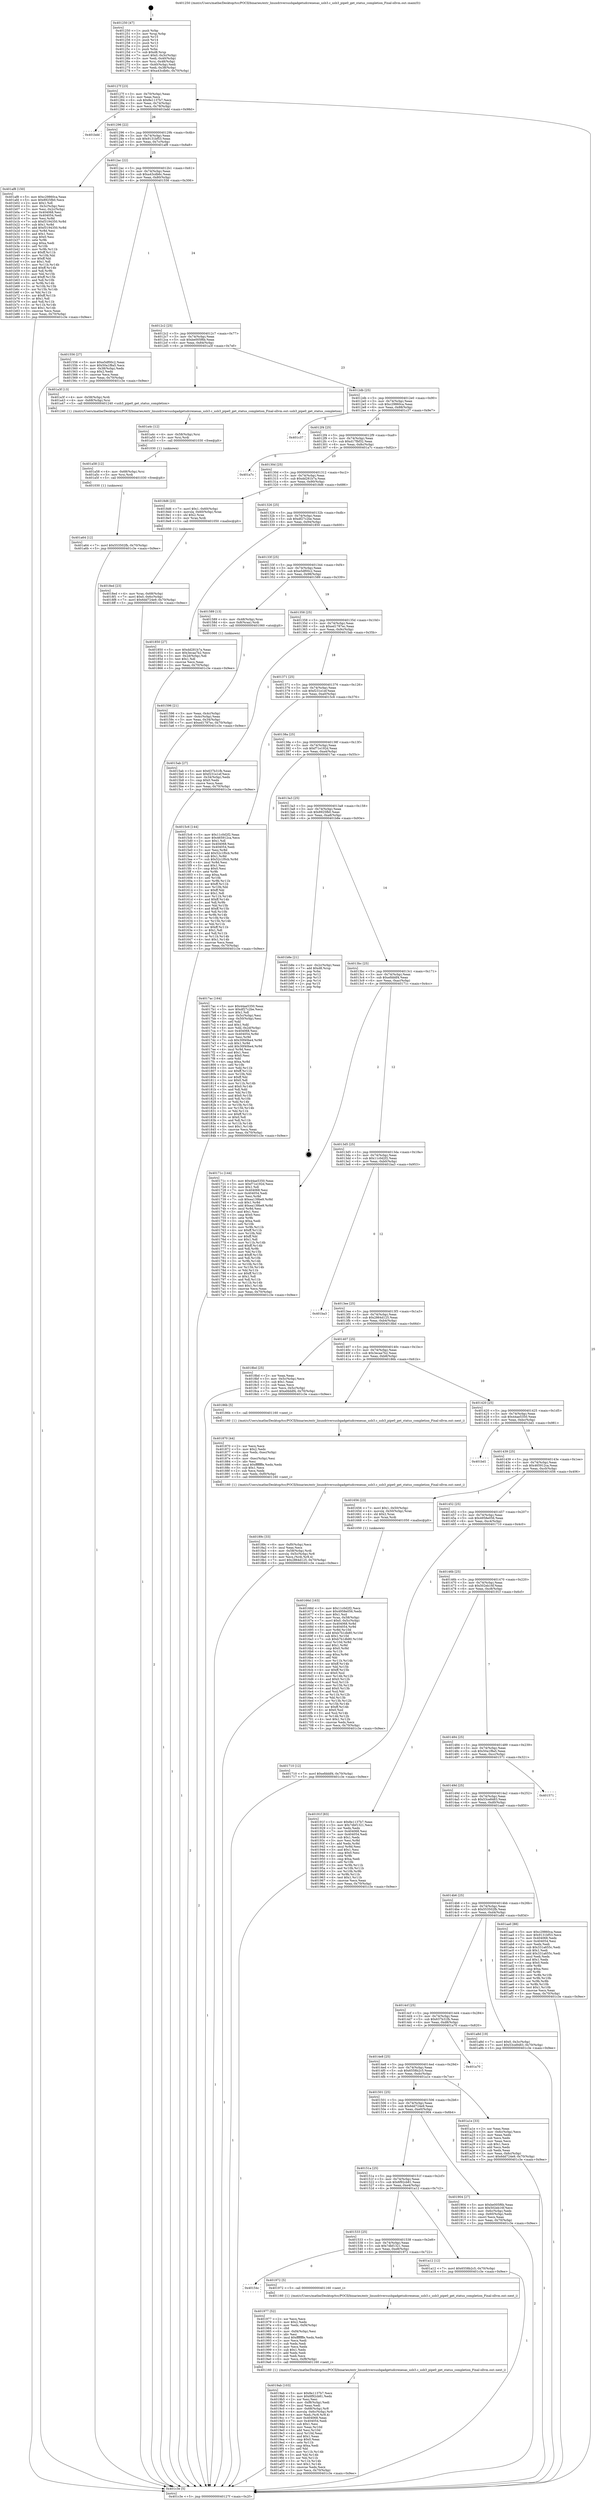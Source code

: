 digraph "0x401250" {
  label = "0x401250 (/mnt/c/Users/mathe/Desktop/tcc/POCII/binaries/extr_linuxdriversusbgadgetudcrenesas_usb3.c_usb3_pipe0_get_status_completion_Final-ollvm.out::main(0))"
  labelloc = "t"
  node[shape=record]

  Entry [label="",width=0.3,height=0.3,shape=circle,fillcolor=black,style=filled]
  "0x40127f" [label="{
     0x40127f [23]\l
     | [instrs]\l
     &nbsp;&nbsp;0x40127f \<+3\>: mov -0x70(%rbp),%eax\l
     &nbsp;&nbsp;0x401282 \<+2\>: mov %eax,%ecx\l
     &nbsp;&nbsp;0x401284 \<+6\>: sub $0x8e1137b7,%ecx\l
     &nbsp;&nbsp;0x40128a \<+3\>: mov %eax,-0x74(%rbp)\l
     &nbsp;&nbsp;0x40128d \<+3\>: mov %ecx,-0x78(%rbp)\l
     &nbsp;&nbsp;0x401290 \<+6\>: je 0000000000401bdd \<main+0x98d\>\l
  }"]
  "0x401bdd" [label="{
     0x401bdd\l
  }", style=dashed]
  "0x401296" [label="{
     0x401296 [22]\l
     | [instrs]\l
     &nbsp;&nbsp;0x401296 \<+5\>: jmp 000000000040129b \<main+0x4b\>\l
     &nbsp;&nbsp;0x40129b \<+3\>: mov -0x74(%rbp),%eax\l
     &nbsp;&nbsp;0x40129e \<+5\>: sub $0x9131bf53,%eax\l
     &nbsp;&nbsp;0x4012a3 \<+3\>: mov %eax,-0x7c(%rbp)\l
     &nbsp;&nbsp;0x4012a6 \<+6\>: je 0000000000401af8 \<main+0x8a8\>\l
  }"]
  Exit [label="",width=0.3,height=0.3,shape=circle,fillcolor=black,style=filled,peripheries=2]
  "0x401af8" [label="{
     0x401af8 [150]\l
     | [instrs]\l
     &nbsp;&nbsp;0x401af8 \<+5\>: mov $0xc29860ca,%eax\l
     &nbsp;&nbsp;0x401afd \<+5\>: mov $0x8925fb0,%ecx\l
     &nbsp;&nbsp;0x401b02 \<+2\>: mov $0x1,%dl\l
     &nbsp;&nbsp;0x401b04 \<+3\>: mov -0x3c(%rbp),%esi\l
     &nbsp;&nbsp;0x401b07 \<+3\>: mov %esi,-0x2c(%rbp)\l
     &nbsp;&nbsp;0x401b0a \<+7\>: mov 0x404068,%esi\l
     &nbsp;&nbsp;0x401b11 \<+7\>: mov 0x404054,%edi\l
     &nbsp;&nbsp;0x401b18 \<+3\>: mov %esi,%r8d\l
     &nbsp;&nbsp;0x401b1b \<+7\>: sub $0xf3194350,%r8d\l
     &nbsp;&nbsp;0x401b22 \<+4\>: sub $0x1,%r8d\l
     &nbsp;&nbsp;0x401b26 \<+7\>: add $0xf3194350,%r8d\l
     &nbsp;&nbsp;0x401b2d \<+4\>: imul %r8d,%esi\l
     &nbsp;&nbsp;0x401b31 \<+3\>: and $0x1,%esi\l
     &nbsp;&nbsp;0x401b34 \<+3\>: cmp $0x0,%esi\l
     &nbsp;&nbsp;0x401b37 \<+4\>: sete %r9b\l
     &nbsp;&nbsp;0x401b3b \<+3\>: cmp $0xa,%edi\l
     &nbsp;&nbsp;0x401b3e \<+4\>: setl %r10b\l
     &nbsp;&nbsp;0x401b42 \<+3\>: mov %r9b,%r11b\l
     &nbsp;&nbsp;0x401b45 \<+4\>: xor $0xff,%r11b\l
     &nbsp;&nbsp;0x401b49 \<+3\>: mov %r10b,%bl\l
     &nbsp;&nbsp;0x401b4c \<+3\>: xor $0xff,%bl\l
     &nbsp;&nbsp;0x401b4f \<+3\>: xor $0x1,%dl\l
     &nbsp;&nbsp;0x401b52 \<+3\>: mov %r11b,%r14b\l
     &nbsp;&nbsp;0x401b55 \<+4\>: and $0xff,%r14b\l
     &nbsp;&nbsp;0x401b59 \<+3\>: and %dl,%r9b\l
     &nbsp;&nbsp;0x401b5c \<+3\>: mov %bl,%r15b\l
     &nbsp;&nbsp;0x401b5f \<+4\>: and $0xff,%r15b\l
     &nbsp;&nbsp;0x401b63 \<+3\>: and %dl,%r10b\l
     &nbsp;&nbsp;0x401b66 \<+3\>: or %r9b,%r14b\l
     &nbsp;&nbsp;0x401b69 \<+3\>: or %r10b,%r15b\l
     &nbsp;&nbsp;0x401b6c \<+3\>: xor %r15b,%r14b\l
     &nbsp;&nbsp;0x401b6f \<+3\>: or %bl,%r11b\l
     &nbsp;&nbsp;0x401b72 \<+4\>: xor $0xff,%r11b\l
     &nbsp;&nbsp;0x401b76 \<+3\>: or $0x1,%dl\l
     &nbsp;&nbsp;0x401b79 \<+3\>: and %dl,%r11b\l
     &nbsp;&nbsp;0x401b7c \<+3\>: or %r11b,%r14b\l
     &nbsp;&nbsp;0x401b7f \<+4\>: test $0x1,%r14b\l
     &nbsp;&nbsp;0x401b83 \<+3\>: cmovne %ecx,%eax\l
     &nbsp;&nbsp;0x401b86 \<+3\>: mov %eax,-0x70(%rbp)\l
     &nbsp;&nbsp;0x401b89 \<+5\>: jmp 0000000000401c3e \<main+0x9ee\>\l
  }"]
  "0x4012ac" [label="{
     0x4012ac [22]\l
     | [instrs]\l
     &nbsp;&nbsp;0x4012ac \<+5\>: jmp 00000000004012b1 \<main+0x61\>\l
     &nbsp;&nbsp;0x4012b1 \<+3\>: mov -0x74(%rbp),%eax\l
     &nbsp;&nbsp;0x4012b4 \<+5\>: sub $0xa43cdb6c,%eax\l
     &nbsp;&nbsp;0x4012b9 \<+3\>: mov %eax,-0x80(%rbp)\l
     &nbsp;&nbsp;0x4012bc \<+6\>: je 0000000000401556 \<main+0x306\>\l
  }"]
  "0x401a64" [label="{
     0x401a64 [12]\l
     | [instrs]\l
     &nbsp;&nbsp;0x401a64 \<+7\>: movl $0x553502fb,-0x70(%rbp)\l
     &nbsp;&nbsp;0x401a6b \<+5\>: jmp 0000000000401c3e \<main+0x9ee\>\l
  }"]
  "0x401556" [label="{
     0x401556 [27]\l
     | [instrs]\l
     &nbsp;&nbsp;0x401556 \<+5\>: mov $0xe5df00c2,%eax\l
     &nbsp;&nbsp;0x40155b \<+5\>: mov $0x50a1f8a5,%ecx\l
     &nbsp;&nbsp;0x401560 \<+3\>: mov -0x38(%rbp),%edx\l
     &nbsp;&nbsp;0x401563 \<+3\>: cmp $0x2,%edx\l
     &nbsp;&nbsp;0x401566 \<+3\>: cmovne %ecx,%eax\l
     &nbsp;&nbsp;0x401569 \<+3\>: mov %eax,-0x70(%rbp)\l
     &nbsp;&nbsp;0x40156c \<+5\>: jmp 0000000000401c3e \<main+0x9ee\>\l
  }"]
  "0x4012c2" [label="{
     0x4012c2 [25]\l
     | [instrs]\l
     &nbsp;&nbsp;0x4012c2 \<+5\>: jmp 00000000004012c7 \<main+0x77\>\l
     &nbsp;&nbsp;0x4012c7 \<+3\>: mov -0x74(%rbp),%eax\l
     &nbsp;&nbsp;0x4012ca \<+5\>: sub $0xbe005f6b,%eax\l
     &nbsp;&nbsp;0x4012cf \<+6\>: mov %eax,-0x84(%rbp)\l
     &nbsp;&nbsp;0x4012d5 \<+6\>: je 0000000000401a3f \<main+0x7ef\>\l
  }"]
  "0x401c3e" [label="{
     0x401c3e [5]\l
     | [instrs]\l
     &nbsp;&nbsp;0x401c3e \<+5\>: jmp 000000000040127f \<main+0x2f\>\l
  }"]
  "0x401250" [label="{
     0x401250 [47]\l
     | [instrs]\l
     &nbsp;&nbsp;0x401250 \<+1\>: push %rbp\l
     &nbsp;&nbsp;0x401251 \<+3\>: mov %rsp,%rbp\l
     &nbsp;&nbsp;0x401254 \<+2\>: push %r15\l
     &nbsp;&nbsp;0x401256 \<+2\>: push %r14\l
     &nbsp;&nbsp;0x401258 \<+2\>: push %r13\l
     &nbsp;&nbsp;0x40125a \<+2\>: push %r12\l
     &nbsp;&nbsp;0x40125c \<+1\>: push %rbx\l
     &nbsp;&nbsp;0x40125d \<+7\>: sub $0xd8,%rsp\l
     &nbsp;&nbsp;0x401264 \<+7\>: movl $0x0,-0x3c(%rbp)\l
     &nbsp;&nbsp;0x40126b \<+3\>: mov %edi,-0x40(%rbp)\l
     &nbsp;&nbsp;0x40126e \<+4\>: mov %rsi,-0x48(%rbp)\l
     &nbsp;&nbsp;0x401272 \<+3\>: mov -0x40(%rbp),%edi\l
     &nbsp;&nbsp;0x401275 \<+3\>: mov %edi,-0x38(%rbp)\l
     &nbsp;&nbsp;0x401278 \<+7\>: movl $0xa43cdb6c,-0x70(%rbp)\l
  }"]
  "0x401a58" [label="{
     0x401a58 [12]\l
     | [instrs]\l
     &nbsp;&nbsp;0x401a58 \<+4\>: mov -0x68(%rbp),%rsi\l
     &nbsp;&nbsp;0x401a5c \<+3\>: mov %rsi,%rdi\l
     &nbsp;&nbsp;0x401a5f \<+5\>: call 0000000000401030 \<free@plt\>\l
     | [calls]\l
     &nbsp;&nbsp;0x401030 \{1\} (unknown)\l
  }"]
  "0x401a3f" [label="{
     0x401a3f [13]\l
     | [instrs]\l
     &nbsp;&nbsp;0x401a3f \<+4\>: mov -0x58(%rbp),%rdi\l
     &nbsp;&nbsp;0x401a43 \<+4\>: mov -0x68(%rbp),%rsi\l
     &nbsp;&nbsp;0x401a47 \<+5\>: call 0000000000401240 \<usb3_pipe0_get_status_completion\>\l
     | [calls]\l
     &nbsp;&nbsp;0x401240 \{1\} (/mnt/c/Users/mathe/Desktop/tcc/POCII/binaries/extr_linuxdriversusbgadgetudcrenesas_usb3.c_usb3_pipe0_get_status_completion_Final-ollvm.out::usb3_pipe0_get_status_completion)\l
  }"]
  "0x4012db" [label="{
     0x4012db [25]\l
     | [instrs]\l
     &nbsp;&nbsp;0x4012db \<+5\>: jmp 00000000004012e0 \<main+0x90\>\l
     &nbsp;&nbsp;0x4012e0 \<+3\>: mov -0x74(%rbp),%eax\l
     &nbsp;&nbsp;0x4012e3 \<+5\>: sub $0xc29860ca,%eax\l
     &nbsp;&nbsp;0x4012e8 \<+6\>: mov %eax,-0x88(%rbp)\l
     &nbsp;&nbsp;0x4012ee \<+6\>: je 0000000000401c37 \<main+0x9e7\>\l
  }"]
  "0x401a4c" [label="{
     0x401a4c [12]\l
     | [instrs]\l
     &nbsp;&nbsp;0x401a4c \<+4\>: mov -0x58(%rbp),%rsi\l
     &nbsp;&nbsp;0x401a50 \<+3\>: mov %rsi,%rdi\l
     &nbsp;&nbsp;0x401a53 \<+5\>: call 0000000000401030 \<free@plt\>\l
     | [calls]\l
     &nbsp;&nbsp;0x401030 \{1\} (unknown)\l
  }"]
  "0x401c37" [label="{
     0x401c37\l
  }", style=dashed]
  "0x4012f4" [label="{
     0x4012f4 [25]\l
     | [instrs]\l
     &nbsp;&nbsp;0x4012f4 \<+5\>: jmp 00000000004012f9 \<main+0xa9\>\l
     &nbsp;&nbsp;0x4012f9 \<+3\>: mov -0x74(%rbp),%eax\l
     &nbsp;&nbsp;0x4012fc \<+5\>: sub $0xd17fbf32,%eax\l
     &nbsp;&nbsp;0x401301 \<+6\>: mov %eax,-0x8c(%rbp)\l
     &nbsp;&nbsp;0x401307 \<+6\>: je 0000000000401a7c \<main+0x82c\>\l
  }"]
  "0x4019ab" [label="{
     0x4019ab [103]\l
     | [instrs]\l
     &nbsp;&nbsp;0x4019ab \<+5\>: mov $0x8e1137b7,%ecx\l
     &nbsp;&nbsp;0x4019b0 \<+5\>: mov $0x6f92cb81,%edx\l
     &nbsp;&nbsp;0x4019b5 \<+2\>: xor %esi,%esi\l
     &nbsp;&nbsp;0x4019b7 \<+6\>: mov -0xf8(%rbp),%edi\l
     &nbsp;&nbsp;0x4019bd \<+3\>: imul %eax,%edi\l
     &nbsp;&nbsp;0x4019c0 \<+4\>: mov -0x68(%rbp),%r8\l
     &nbsp;&nbsp;0x4019c4 \<+4\>: movslq -0x6c(%rbp),%r9\l
     &nbsp;&nbsp;0x4019c8 \<+4\>: mov %edi,(%r8,%r9,4)\l
     &nbsp;&nbsp;0x4019cc \<+7\>: mov 0x404068,%eax\l
     &nbsp;&nbsp;0x4019d3 \<+7\>: mov 0x404054,%edi\l
     &nbsp;&nbsp;0x4019da \<+3\>: sub $0x1,%esi\l
     &nbsp;&nbsp;0x4019dd \<+3\>: mov %eax,%r10d\l
     &nbsp;&nbsp;0x4019e0 \<+3\>: add %esi,%r10d\l
     &nbsp;&nbsp;0x4019e3 \<+4\>: imul %r10d,%eax\l
     &nbsp;&nbsp;0x4019e7 \<+3\>: and $0x1,%eax\l
     &nbsp;&nbsp;0x4019ea \<+3\>: cmp $0x0,%eax\l
     &nbsp;&nbsp;0x4019ed \<+4\>: sete %r11b\l
     &nbsp;&nbsp;0x4019f1 \<+3\>: cmp $0xa,%edi\l
     &nbsp;&nbsp;0x4019f4 \<+3\>: setl %bl\l
     &nbsp;&nbsp;0x4019f7 \<+3\>: mov %r11b,%r14b\l
     &nbsp;&nbsp;0x4019fa \<+3\>: and %bl,%r14b\l
     &nbsp;&nbsp;0x4019fd \<+3\>: xor %bl,%r11b\l
     &nbsp;&nbsp;0x401a00 \<+3\>: or %r11b,%r14b\l
     &nbsp;&nbsp;0x401a03 \<+4\>: test $0x1,%r14b\l
     &nbsp;&nbsp;0x401a07 \<+3\>: cmovne %edx,%ecx\l
     &nbsp;&nbsp;0x401a0a \<+3\>: mov %ecx,-0x70(%rbp)\l
     &nbsp;&nbsp;0x401a0d \<+5\>: jmp 0000000000401c3e \<main+0x9ee\>\l
  }"]
  "0x401a7c" [label="{
     0x401a7c\l
  }", style=dashed]
  "0x40130d" [label="{
     0x40130d [25]\l
     | [instrs]\l
     &nbsp;&nbsp;0x40130d \<+5\>: jmp 0000000000401312 \<main+0xc2\>\l
     &nbsp;&nbsp;0x401312 \<+3\>: mov -0x74(%rbp),%eax\l
     &nbsp;&nbsp;0x401315 \<+5\>: sub $0xdd281b7a,%eax\l
     &nbsp;&nbsp;0x40131a \<+6\>: mov %eax,-0x90(%rbp)\l
     &nbsp;&nbsp;0x401320 \<+6\>: je 00000000004018d6 \<main+0x686\>\l
  }"]
  "0x401977" [label="{
     0x401977 [52]\l
     | [instrs]\l
     &nbsp;&nbsp;0x401977 \<+2\>: xor %ecx,%ecx\l
     &nbsp;&nbsp;0x401979 \<+5\>: mov $0x2,%edx\l
     &nbsp;&nbsp;0x40197e \<+6\>: mov %edx,-0xf4(%rbp)\l
     &nbsp;&nbsp;0x401984 \<+1\>: cltd\l
     &nbsp;&nbsp;0x401985 \<+6\>: mov -0xf4(%rbp),%esi\l
     &nbsp;&nbsp;0x40198b \<+2\>: idiv %esi\l
     &nbsp;&nbsp;0x40198d \<+6\>: imul $0xfffffffe,%edx,%edx\l
     &nbsp;&nbsp;0x401993 \<+2\>: mov %ecx,%edi\l
     &nbsp;&nbsp;0x401995 \<+2\>: sub %edx,%edi\l
     &nbsp;&nbsp;0x401997 \<+2\>: mov %ecx,%edx\l
     &nbsp;&nbsp;0x401999 \<+3\>: sub $0x1,%edx\l
     &nbsp;&nbsp;0x40199c \<+2\>: add %edx,%edi\l
     &nbsp;&nbsp;0x40199e \<+2\>: sub %edi,%ecx\l
     &nbsp;&nbsp;0x4019a0 \<+6\>: mov %ecx,-0xf8(%rbp)\l
     &nbsp;&nbsp;0x4019a6 \<+5\>: call 0000000000401160 \<next_i\>\l
     | [calls]\l
     &nbsp;&nbsp;0x401160 \{1\} (/mnt/c/Users/mathe/Desktop/tcc/POCII/binaries/extr_linuxdriversusbgadgetudcrenesas_usb3.c_usb3_pipe0_get_status_completion_Final-ollvm.out::next_i)\l
  }"]
  "0x4018d6" [label="{
     0x4018d6 [23]\l
     | [instrs]\l
     &nbsp;&nbsp;0x4018d6 \<+7\>: movl $0x1,-0x60(%rbp)\l
     &nbsp;&nbsp;0x4018dd \<+4\>: movslq -0x60(%rbp),%rax\l
     &nbsp;&nbsp;0x4018e1 \<+4\>: shl $0x2,%rax\l
     &nbsp;&nbsp;0x4018e5 \<+3\>: mov %rax,%rdi\l
     &nbsp;&nbsp;0x4018e8 \<+5\>: call 0000000000401050 \<malloc@plt\>\l
     | [calls]\l
     &nbsp;&nbsp;0x401050 \{1\} (unknown)\l
  }"]
  "0x401326" [label="{
     0x401326 [25]\l
     | [instrs]\l
     &nbsp;&nbsp;0x401326 \<+5\>: jmp 000000000040132b \<main+0xdb\>\l
     &nbsp;&nbsp;0x40132b \<+3\>: mov -0x74(%rbp),%eax\l
     &nbsp;&nbsp;0x40132e \<+5\>: sub $0xdf27c2be,%eax\l
     &nbsp;&nbsp;0x401333 \<+6\>: mov %eax,-0x94(%rbp)\l
     &nbsp;&nbsp;0x401339 \<+6\>: je 0000000000401850 \<main+0x600\>\l
  }"]
  "0x40154c" [label="{
     0x40154c\l
  }", style=dashed]
  "0x401850" [label="{
     0x401850 [27]\l
     | [instrs]\l
     &nbsp;&nbsp;0x401850 \<+5\>: mov $0xdd281b7a,%eax\l
     &nbsp;&nbsp;0x401855 \<+5\>: mov $0x3ecaa7b2,%ecx\l
     &nbsp;&nbsp;0x40185a \<+3\>: mov -0x2d(%rbp),%dl\l
     &nbsp;&nbsp;0x40185d \<+3\>: test $0x1,%dl\l
     &nbsp;&nbsp;0x401860 \<+3\>: cmovne %ecx,%eax\l
     &nbsp;&nbsp;0x401863 \<+3\>: mov %eax,-0x70(%rbp)\l
     &nbsp;&nbsp;0x401866 \<+5\>: jmp 0000000000401c3e \<main+0x9ee\>\l
  }"]
  "0x40133f" [label="{
     0x40133f [25]\l
     | [instrs]\l
     &nbsp;&nbsp;0x40133f \<+5\>: jmp 0000000000401344 \<main+0xf4\>\l
     &nbsp;&nbsp;0x401344 \<+3\>: mov -0x74(%rbp),%eax\l
     &nbsp;&nbsp;0x401347 \<+5\>: sub $0xe5df00c2,%eax\l
     &nbsp;&nbsp;0x40134c \<+6\>: mov %eax,-0x98(%rbp)\l
     &nbsp;&nbsp;0x401352 \<+6\>: je 0000000000401589 \<main+0x339\>\l
  }"]
  "0x401972" [label="{
     0x401972 [5]\l
     | [instrs]\l
     &nbsp;&nbsp;0x401972 \<+5\>: call 0000000000401160 \<next_i\>\l
     | [calls]\l
     &nbsp;&nbsp;0x401160 \{1\} (/mnt/c/Users/mathe/Desktop/tcc/POCII/binaries/extr_linuxdriversusbgadgetudcrenesas_usb3.c_usb3_pipe0_get_status_completion_Final-ollvm.out::next_i)\l
  }"]
  "0x401589" [label="{
     0x401589 [13]\l
     | [instrs]\l
     &nbsp;&nbsp;0x401589 \<+4\>: mov -0x48(%rbp),%rax\l
     &nbsp;&nbsp;0x40158d \<+4\>: mov 0x8(%rax),%rdi\l
     &nbsp;&nbsp;0x401591 \<+5\>: call 0000000000401060 \<atoi@plt\>\l
     | [calls]\l
     &nbsp;&nbsp;0x401060 \{1\} (unknown)\l
  }"]
  "0x401358" [label="{
     0x401358 [25]\l
     | [instrs]\l
     &nbsp;&nbsp;0x401358 \<+5\>: jmp 000000000040135d \<main+0x10d\>\l
     &nbsp;&nbsp;0x40135d \<+3\>: mov -0x74(%rbp),%eax\l
     &nbsp;&nbsp;0x401360 \<+5\>: sub $0xed1787ec,%eax\l
     &nbsp;&nbsp;0x401365 \<+6\>: mov %eax,-0x9c(%rbp)\l
     &nbsp;&nbsp;0x40136b \<+6\>: je 00000000004015ab \<main+0x35b\>\l
  }"]
  "0x401596" [label="{
     0x401596 [21]\l
     | [instrs]\l
     &nbsp;&nbsp;0x401596 \<+3\>: mov %eax,-0x4c(%rbp)\l
     &nbsp;&nbsp;0x401599 \<+3\>: mov -0x4c(%rbp),%eax\l
     &nbsp;&nbsp;0x40159c \<+3\>: mov %eax,-0x34(%rbp)\l
     &nbsp;&nbsp;0x40159f \<+7\>: movl $0xed1787ec,-0x70(%rbp)\l
     &nbsp;&nbsp;0x4015a6 \<+5\>: jmp 0000000000401c3e \<main+0x9ee\>\l
  }"]
  "0x401533" [label="{
     0x401533 [25]\l
     | [instrs]\l
     &nbsp;&nbsp;0x401533 \<+5\>: jmp 0000000000401538 \<main+0x2e8\>\l
     &nbsp;&nbsp;0x401538 \<+3\>: mov -0x74(%rbp),%eax\l
     &nbsp;&nbsp;0x40153b \<+5\>: sub $0x7dbf1321,%eax\l
     &nbsp;&nbsp;0x401540 \<+6\>: mov %eax,-0xe8(%rbp)\l
     &nbsp;&nbsp;0x401546 \<+6\>: je 0000000000401972 \<main+0x722\>\l
  }"]
  "0x4015ab" [label="{
     0x4015ab [27]\l
     | [instrs]\l
     &nbsp;&nbsp;0x4015ab \<+5\>: mov $0x637b31fb,%eax\l
     &nbsp;&nbsp;0x4015b0 \<+5\>: mov $0xf231e1ef,%ecx\l
     &nbsp;&nbsp;0x4015b5 \<+3\>: mov -0x34(%rbp),%edx\l
     &nbsp;&nbsp;0x4015b8 \<+3\>: cmp $0x0,%edx\l
     &nbsp;&nbsp;0x4015bb \<+3\>: cmove %ecx,%eax\l
     &nbsp;&nbsp;0x4015be \<+3\>: mov %eax,-0x70(%rbp)\l
     &nbsp;&nbsp;0x4015c1 \<+5\>: jmp 0000000000401c3e \<main+0x9ee\>\l
  }"]
  "0x401371" [label="{
     0x401371 [25]\l
     | [instrs]\l
     &nbsp;&nbsp;0x401371 \<+5\>: jmp 0000000000401376 \<main+0x126\>\l
     &nbsp;&nbsp;0x401376 \<+3\>: mov -0x74(%rbp),%eax\l
     &nbsp;&nbsp;0x401379 \<+5\>: sub $0xf231e1ef,%eax\l
     &nbsp;&nbsp;0x40137e \<+6\>: mov %eax,-0xa0(%rbp)\l
     &nbsp;&nbsp;0x401384 \<+6\>: je 00000000004015c6 \<main+0x376\>\l
  }"]
  "0x401a12" [label="{
     0x401a12 [12]\l
     | [instrs]\l
     &nbsp;&nbsp;0x401a12 \<+7\>: movl $0x6558b2c5,-0x70(%rbp)\l
     &nbsp;&nbsp;0x401a19 \<+5\>: jmp 0000000000401c3e \<main+0x9ee\>\l
  }"]
  "0x4015c6" [label="{
     0x4015c6 [144]\l
     | [instrs]\l
     &nbsp;&nbsp;0x4015c6 \<+5\>: mov $0x11c0d2f2,%eax\l
     &nbsp;&nbsp;0x4015cb \<+5\>: mov $0x465912ca,%ecx\l
     &nbsp;&nbsp;0x4015d0 \<+2\>: mov $0x1,%dl\l
     &nbsp;&nbsp;0x4015d2 \<+7\>: mov 0x404068,%esi\l
     &nbsp;&nbsp;0x4015d9 \<+7\>: mov 0x404054,%edi\l
     &nbsp;&nbsp;0x4015e0 \<+3\>: mov %esi,%r8d\l
     &nbsp;&nbsp;0x4015e3 \<+7\>: add $0x52c1f0cb,%r8d\l
     &nbsp;&nbsp;0x4015ea \<+4\>: sub $0x1,%r8d\l
     &nbsp;&nbsp;0x4015ee \<+7\>: sub $0x52c1f0cb,%r8d\l
     &nbsp;&nbsp;0x4015f5 \<+4\>: imul %r8d,%esi\l
     &nbsp;&nbsp;0x4015f9 \<+3\>: and $0x1,%esi\l
     &nbsp;&nbsp;0x4015fc \<+3\>: cmp $0x0,%esi\l
     &nbsp;&nbsp;0x4015ff \<+4\>: sete %r9b\l
     &nbsp;&nbsp;0x401603 \<+3\>: cmp $0xa,%edi\l
     &nbsp;&nbsp;0x401606 \<+4\>: setl %r10b\l
     &nbsp;&nbsp;0x40160a \<+3\>: mov %r9b,%r11b\l
     &nbsp;&nbsp;0x40160d \<+4\>: xor $0xff,%r11b\l
     &nbsp;&nbsp;0x401611 \<+3\>: mov %r10b,%bl\l
     &nbsp;&nbsp;0x401614 \<+3\>: xor $0xff,%bl\l
     &nbsp;&nbsp;0x401617 \<+3\>: xor $0x1,%dl\l
     &nbsp;&nbsp;0x40161a \<+3\>: mov %r11b,%r14b\l
     &nbsp;&nbsp;0x40161d \<+4\>: and $0xff,%r14b\l
     &nbsp;&nbsp;0x401621 \<+3\>: and %dl,%r9b\l
     &nbsp;&nbsp;0x401624 \<+3\>: mov %bl,%r15b\l
     &nbsp;&nbsp;0x401627 \<+4\>: and $0xff,%r15b\l
     &nbsp;&nbsp;0x40162b \<+3\>: and %dl,%r10b\l
     &nbsp;&nbsp;0x40162e \<+3\>: or %r9b,%r14b\l
     &nbsp;&nbsp;0x401631 \<+3\>: or %r10b,%r15b\l
     &nbsp;&nbsp;0x401634 \<+3\>: xor %r15b,%r14b\l
     &nbsp;&nbsp;0x401637 \<+3\>: or %bl,%r11b\l
     &nbsp;&nbsp;0x40163a \<+4\>: xor $0xff,%r11b\l
     &nbsp;&nbsp;0x40163e \<+3\>: or $0x1,%dl\l
     &nbsp;&nbsp;0x401641 \<+3\>: and %dl,%r11b\l
     &nbsp;&nbsp;0x401644 \<+3\>: or %r11b,%r14b\l
     &nbsp;&nbsp;0x401647 \<+4\>: test $0x1,%r14b\l
     &nbsp;&nbsp;0x40164b \<+3\>: cmovne %ecx,%eax\l
     &nbsp;&nbsp;0x40164e \<+3\>: mov %eax,-0x70(%rbp)\l
     &nbsp;&nbsp;0x401651 \<+5\>: jmp 0000000000401c3e \<main+0x9ee\>\l
  }"]
  "0x40138a" [label="{
     0x40138a [25]\l
     | [instrs]\l
     &nbsp;&nbsp;0x40138a \<+5\>: jmp 000000000040138f \<main+0x13f\>\l
     &nbsp;&nbsp;0x40138f \<+3\>: mov -0x74(%rbp),%eax\l
     &nbsp;&nbsp;0x401392 \<+5\>: sub $0xf71e192d,%eax\l
     &nbsp;&nbsp;0x401397 \<+6\>: mov %eax,-0xa4(%rbp)\l
     &nbsp;&nbsp;0x40139d \<+6\>: je 00000000004017ac \<main+0x55c\>\l
  }"]
  "0x40151a" [label="{
     0x40151a [25]\l
     | [instrs]\l
     &nbsp;&nbsp;0x40151a \<+5\>: jmp 000000000040151f \<main+0x2cf\>\l
     &nbsp;&nbsp;0x40151f \<+3\>: mov -0x74(%rbp),%eax\l
     &nbsp;&nbsp;0x401522 \<+5\>: sub $0x6f92cb81,%eax\l
     &nbsp;&nbsp;0x401527 \<+6\>: mov %eax,-0xe4(%rbp)\l
     &nbsp;&nbsp;0x40152d \<+6\>: je 0000000000401a12 \<main+0x7c2\>\l
  }"]
  "0x4017ac" [label="{
     0x4017ac [164]\l
     | [instrs]\l
     &nbsp;&nbsp;0x4017ac \<+5\>: mov $0x44ae5350,%eax\l
     &nbsp;&nbsp;0x4017b1 \<+5\>: mov $0xdf27c2be,%ecx\l
     &nbsp;&nbsp;0x4017b6 \<+2\>: mov $0x1,%dl\l
     &nbsp;&nbsp;0x4017b8 \<+3\>: mov -0x5c(%rbp),%esi\l
     &nbsp;&nbsp;0x4017bb \<+3\>: cmp -0x50(%rbp),%esi\l
     &nbsp;&nbsp;0x4017be \<+4\>: setl %dil\l
     &nbsp;&nbsp;0x4017c2 \<+4\>: and $0x1,%dil\l
     &nbsp;&nbsp;0x4017c6 \<+4\>: mov %dil,-0x2d(%rbp)\l
     &nbsp;&nbsp;0x4017ca \<+7\>: mov 0x404068,%esi\l
     &nbsp;&nbsp;0x4017d1 \<+8\>: mov 0x404054,%r8d\l
     &nbsp;&nbsp;0x4017d9 \<+3\>: mov %esi,%r9d\l
     &nbsp;&nbsp;0x4017dc \<+7\>: sub $0x30f40be4,%r9d\l
     &nbsp;&nbsp;0x4017e3 \<+4\>: sub $0x1,%r9d\l
     &nbsp;&nbsp;0x4017e7 \<+7\>: add $0x30f40be4,%r9d\l
     &nbsp;&nbsp;0x4017ee \<+4\>: imul %r9d,%esi\l
     &nbsp;&nbsp;0x4017f2 \<+3\>: and $0x1,%esi\l
     &nbsp;&nbsp;0x4017f5 \<+3\>: cmp $0x0,%esi\l
     &nbsp;&nbsp;0x4017f8 \<+4\>: sete %dil\l
     &nbsp;&nbsp;0x4017fc \<+4\>: cmp $0xa,%r8d\l
     &nbsp;&nbsp;0x401800 \<+4\>: setl %r10b\l
     &nbsp;&nbsp;0x401804 \<+3\>: mov %dil,%r11b\l
     &nbsp;&nbsp;0x401807 \<+4\>: xor $0xff,%r11b\l
     &nbsp;&nbsp;0x40180b \<+3\>: mov %r10b,%bl\l
     &nbsp;&nbsp;0x40180e \<+3\>: xor $0xff,%bl\l
     &nbsp;&nbsp;0x401811 \<+3\>: xor $0x0,%dl\l
     &nbsp;&nbsp;0x401814 \<+3\>: mov %r11b,%r14b\l
     &nbsp;&nbsp;0x401817 \<+4\>: and $0x0,%r14b\l
     &nbsp;&nbsp;0x40181b \<+3\>: and %dl,%dil\l
     &nbsp;&nbsp;0x40181e \<+3\>: mov %bl,%r15b\l
     &nbsp;&nbsp;0x401821 \<+4\>: and $0x0,%r15b\l
     &nbsp;&nbsp;0x401825 \<+3\>: and %dl,%r10b\l
     &nbsp;&nbsp;0x401828 \<+3\>: or %dil,%r14b\l
     &nbsp;&nbsp;0x40182b \<+3\>: or %r10b,%r15b\l
     &nbsp;&nbsp;0x40182e \<+3\>: xor %r15b,%r14b\l
     &nbsp;&nbsp;0x401831 \<+3\>: or %bl,%r11b\l
     &nbsp;&nbsp;0x401834 \<+4\>: xor $0xff,%r11b\l
     &nbsp;&nbsp;0x401838 \<+3\>: or $0x0,%dl\l
     &nbsp;&nbsp;0x40183b \<+3\>: and %dl,%r11b\l
     &nbsp;&nbsp;0x40183e \<+3\>: or %r11b,%r14b\l
     &nbsp;&nbsp;0x401841 \<+4\>: test $0x1,%r14b\l
     &nbsp;&nbsp;0x401845 \<+3\>: cmovne %ecx,%eax\l
     &nbsp;&nbsp;0x401848 \<+3\>: mov %eax,-0x70(%rbp)\l
     &nbsp;&nbsp;0x40184b \<+5\>: jmp 0000000000401c3e \<main+0x9ee\>\l
  }"]
  "0x4013a3" [label="{
     0x4013a3 [25]\l
     | [instrs]\l
     &nbsp;&nbsp;0x4013a3 \<+5\>: jmp 00000000004013a8 \<main+0x158\>\l
     &nbsp;&nbsp;0x4013a8 \<+3\>: mov -0x74(%rbp),%eax\l
     &nbsp;&nbsp;0x4013ab \<+5\>: sub $0x8925fb0,%eax\l
     &nbsp;&nbsp;0x4013b0 \<+6\>: mov %eax,-0xa8(%rbp)\l
     &nbsp;&nbsp;0x4013b6 \<+6\>: je 0000000000401b8e \<main+0x93e\>\l
  }"]
  "0x401904" [label="{
     0x401904 [27]\l
     | [instrs]\l
     &nbsp;&nbsp;0x401904 \<+5\>: mov $0xbe005f6b,%eax\l
     &nbsp;&nbsp;0x401909 \<+5\>: mov $0x502eb16f,%ecx\l
     &nbsp;&nbsp;0x40190e \<+3\>: mov -0x6c(%rbp),%edx\l
     &nbsp;&nbsp;0x401911 \<+3\>: cmp -0x60(%rbp),%edx\l
     &nbsp;&nbsp;0x401914 \<+3\>: cmovl %ecx,%eax\l
     &nbsp;&nbsp;0x401917 \<+3\>: mov %eax,-0x70(%rbp)\l
     &nbsp;&nbsp;0x40191a \<+5\>: jmp 0000000000401c3e \<main+0x9ee\>\l
  }"]
  "0x401b8e" [label="{
     0x401b8e [21]\l
     | [instrs]\l
     &nbsp;&nbsp;0x401b8e \<+3\>: mov -0x2c(%rbp),%eax\l
     &nbsp;&nbsp;0x401b91 \<+7\>: add $0xd8,%rsp\l
     &nbsp;&nbsp;0x401b98 \<+1\>: pop %rbx\l
     &nbsp;&nbsp;0x401b99 \<+2\>: pop %r12\l
     &nbsp;&nbsp;0x401b9b \<+2\>: pop %r13\l
     &nbsp;&nbsp;0x401b9d \<+2\>: pop %r14\l
     &nbsp;&nbsp;0x401b9f \<+2\>: pop %r15\l
     &nbsp;&nbsp;0x401ba1 \<+1\>: pop %rbp\l
     &nbsp;&nbsp;0x401ba2 \<+1\>: ret\l
  }"]
  "0x4013bc" [label="{
     0x4013bc [25]\l
     | [instrs]\l
     &nbsp;&nbsp;0x4013bc \<+5\>: jmp 00000000004013c1 \<main+0x171\>\l
     &nbsp;&nbsp;0x4013c1 \<+3\>: mov -0x74(%rbp),%eax\l
     &nbsp;&nbsp;0x4013c4 \<+5\>: sub $0xefdddf4,%eax\l
     &nbsp;&nbsp;0x4013c9 \<+6\>: mov %eax,-0xac(%rbp)\l
     &nbsp;&nbsp;0x4013cf \<+6\>: je 000000000040171c \<main+0x4cc\>\l
  }"]
  "0x401501" [label="{
     0x401501 [25]\l
     | [instrs]\l
     &nbsp;&nbsp;0x401501 \<+5\>: jmp 0000000000401506 \<main+0x2b6\>\l
     &nbsp;&nbsp;0x401506 \<+3\>: mov -0x74(%rbp),%eax\l
     &nbsp;&nbsp;0x401509 \<+5\>: sub $0x6dd724e9,%eax\l
     &nbsp;&nbsp;0x40150e \<+6\>: mov %eax,-0xe0(%rbp)\l
     &nbsp;&nbsp;0x401514 \<+6\>: je 0000000000401904 \<main+0x6b4\>\l
  }"]
  "0x40171c" [label="{
     0x40171c [144]\l
     | [instrs]\l
     &nbsp;&nbsp;0x40171c \<+5\>: mov $0x44ae5350,%eax\l
     &nbsp;&nbsp;0x401721 \<+5\>: mov $0xf71e192d,%ecx\l
     &nbsp;&nbsp;0x401726 \<+2\>: mov $0x1,%dl\l
     &nbsp;&nbsp;0x401728 \<+7\>: mov 0x404068,%esi\l
     &nbsp;&nbsp;0x40172f \<+7\>: mov 0x404054,%edi\l
     &nbsp;&nbsp;0x401736 \<+3\>: mov %esi,%r8d\l
     &nbsp;&nbsp;0x401739 \<+7\>: sub $0xea139be9,%r8d\l
     &nbsp;&nbsp;0x401740 \<+4\>: sub $0x1,%r8d\l
     &nbsp;&nbsp;0x401744 \<+7\>: add $0xea139be9,%r8d\l
     &nbsp;&nbsp;0x40174b \<+4\>: imul %r8d,%esi\l
     &nbsp;&nbsp;0x40174f \<+3\>: and $0x1,%esi\l
     &nbsp;&nbsp;0x401752 \<+3\>: cmp $0x0,%esi\l
     &nbsp;&nbsp;0x401755 \<+4\>: sete %r9b\l
     &nbsp;&nbsp;0x401759 \<+3\>: cmp $0xa,%edi\l
     &nbsp;&nbsp;0x40175c \<+4\>: setl %r10b\l
     &nbsp;&nbsp;0x401760 \<+3\>: mov %r9b,%r11b\l
     &nbsp;&nbsp;0x401763 \<+4\>: xor $0xff,%r11b\l
     &nbsp;&nbsp;0x401767 \<+3\>: mov %r10b,%bl\l
     &nbsp;&nbsp;0x40176a \<+3\>: xor $0xff,%bl\l
     &nbsp;&nbsp;0x40176d \<+3\>: xor $0x1,%dl\l
     &nbsp;&nbsp;0x401770 \<+3\>: mov %r11b,%r14b\l
     &nbsp;&nbsp;0x401773 \<+4\>: and $0xff,%r14b\l
     &nbsp;&nbsp;0x401777 \<+3\>: and %dl,%r9b\l
     &nbsp;&nbsp;0x40177a \<+3\>: mov %bl,%r15b\l
     &nbsp;&nbsp;0x40177d \<+4\>: and $0xff,%r15b\l
     &nbsp;&nbsp;0x401781 \<+3\>: and %dl,%r10b\l
     &nbsp;&nbsp;0x401784 \<+3\>: or %r9b,%r14b\l
     &nbsp;&nbsp;0x401787 \<+3\>: or %r10b,%r15b\l
     &nbsp;&nbsp;0x40178a \<+3\>: xor %r15b,%r14b\l
     &nbsp;&nbsp;0x40178d \<+3\>: or %bl,%r11b\l
     &nbsp;&nbsp;0x401790 \<+4\>: xor $0xff,%r11b\l
     &nbsp;&nbsp;0x401794 \<+3\>: or $0x1,%dl\l
     &nbsp;&nbsp;0x401797 \<+3\>: and %dl,%r11b\l
     &nbsp;&nbsp;0x40179a \<+3\>: or %r11b,%r14b\l
     &nbsp;&nbsp;0x40179d \<+4\>: test $0x1,%r14b\l
     &nbsp;&nbsp;0x4017a1 \<+3\>: cmovne %ecx,%eax\l
     &nbsp;&nbsp;0x4017a4 \<+3\>: mov %eax,-0x70(%rbp)\l
     &nbsp;&nbsp;0x4017a7 \<+5\>: jmp 0000000000401c3e \<main+0x9ee\>\l
  }"]
  "0x4013d5" [label="{
     0x4013d5 [25]\l
     | [instrs]\l
     &nbsp;&nbsp;0x4013d5 \<+5\>: jmp 00000000004013da \<main+0x18a\>\l
     &nbsp;&nbsp;0x4013da \<+3\>: mov -0x74(%rbp),%eax\l
     &nbsp;&nbsp;0x4013dd \<+5\>: sub $0x11c0d2f2,%eax\l
     &nbsp;&nbsp;0x4013e2 \<+6\>: mov %eax,-0xb0(%rbp)\l
     &nbsp;&nbsp;0x4013e8 \<+6\>: je 0000000000401ba3 \<main+0x953\>\l
  }"]
  "0x401a1e" [label="{
     0x401a1e [33]\l
     | [instrs]\l
     &nbsp;&nbsp;0x401a1e \<+2\>: xor %eax,%eax\l
     &nbsp;&nbsp;0x401a20 \<+3\>: mov -0x6c(%rbp),%ecx\l
     &nbsp;&nbsp;0x401a23 \<+2\>: mov %eax,%edx\l
     &nbsp;&nbsp;0x401a25 \<+2\>: sub %ecx,%edx\l
     &nbsp;&nbsp;0x401a27 \<+2\>: mov %eax,%ecx\l
     &nbsp;&nbsp;0x401a29 \<+3\>: sub $0x1,%ecx\l
     &nbsp;&nbsp;0x401a2c \<+2\>: add %ecx,%edx\l
     &nbsp;&nbsp;0x401a2e \<+2\>: sub %edx,%eax\l
     &nbsp;&nbsp;0x401a30 \<+3\>: mov %eax,-0x6c(%rbp)\l
     &nbsp;&nbsp;0x401a33 \<+7\>: movl $0x6dd724e9,-0x70(%rbp)\l
     &nbsp;&nbsp;0x401a3a \<+5\>: jmp 0000000000401c3e \<main+0x9ee\>\l
  }"]
  "0x401ba3" [label="{
     0x401ba3\l
  }", style=dashed]
  "0x4013ee" [label="{
     0x4013ee [25]\l
     | [instrs]\l
     &nbsp;&nbsp;0x4013ee \<+5\>: jmp 00000000004013f3 \<main+0x1a3\>\l
     &nbsp;&nbsp;0x4013f3 \<+3\>: mov -0x74(%rbp),%eax\l
     &nbsp;&nbsp;0x4013f6 \<+5\>: sub $0x2864d125,%eax\l
     &nbsp;&nbsp;0x4013fb \<+6\>: mov %eax,-0xb4(%rbp)\l
     &nbsp;&nbsp;0x401401 \<+6\>: je 00000000004018bd \<main+0x66d\>\l
  }"]
  "0x4014e8" [label="{
     0x4014e8 [25]\l
     | [instrs]\l
     &nbsp;&nbsp;0x4014e8 \<+5\>: jmp 00000000004014ed \<main+0x29d\>\l
     &nbsp;&nbsp;0x4014ed \<+3\>: mov -0x74(%rbp),%eax\l
     &nbsp;&nbsp;0x4014f0 \<+5\>: sub $0x6558b2c5,%eax\l
     &nbsp;&nbsp;0x4014f5 \<+6\>: mov %eax,-0xdc(%rbp)\l
     &nbsp;&nbsp;0x4014fb \<+6\>: je 0000000000401a1e \<main+0x7ce\>\l
  }"]
  "0x4018bd" [label="{
     0x4018bd [25]\l
     | [instrs]\l
     &nbsp;&nbsp;0x4018bd \<+2\>: xor %eax,%eax\l
     &nbsp;&nbsp;0x4018bf \<+3\>: mov -0x5c(%rbp),%ecx\l
     &nbsp;&nbsp;0x4018c2 \<+3\>: sub $0x1,%eax\l
     &nbsp;&nbsp;0x4018c5 \<+2\>: sub %eax,%ecx\l
     &nbsp;&nbsp;0x4018c7 \<+3\>: mov %ecx,-0x5c(%rbp)\l
     &nbsp;&nbsp;0x4018ca \<+7\>: movl $0xefdddf4,-0x70(%rbp)\l
     &nbsp;&nbsp;0x4018d1 \<+5\>: jmp 0000000000401c3e \<main+0x9ee\>\l
  }"]
  "0x401407" [label="{
     0x401407 [25]\l
     | [instrs]\l
     &nbsp;&nbsp;0x401407 \<+5\>: jmp 000000000040140c \<main+0x1bc\>\l
     &nbsp;&nbsp;0x40140c \<+3\>: mov -0x74(%rbp),%eax\l
     &nbsp;&nbsp;0x40140f \<+5\>: sub $0x3ecaa7b2,%eax\l
     &nbsp;&nbsp;0x401414 \<+6\>: mov %eax,-0xb8(%rbp)\l
     &nbsp;&nbsp;0x40141a \<+6\>: je 000000000040186b \<main+0x61b\>\l
  }"]
  "0x401a70" [label="{
     0x401a70\l
  }", style=dashed]
  "0x40186b" [label="{
     0x40186b [5]\l
     | [instrs]\l
     &nbsp;&nbsp;0x40186b \<+5\>: call 0000000000401160 \<next_i\>\l
     | [calls]\l
     &nbsp;&nbsp;0x401160 \{1\} (/mnt/c/Users/mathe/Desktop/tcc/POCII/binaries/extr_linuxdriversusbgadgetudcrenesas_usb3.c_usb3_pipe0_get_status_completion_Final-ollvm.out::next_i)\l
  }"]
  "0x401420" [label="{
     0x401420 [25]\l
     | [instrs]\l
     &nbsp;&nbsp;0x401420 \<+5\>: jmp 0000000000401425 \<main+0x1d5\>\l
     &nbsp;&nbsp;0x401425 \<+3\>: mov -0x74(%rbp),%eax\l
     &nbsp;&nbsp;0x401428 \<+5\>: sub $0x44ae5350,%eax\l
     &nbsp;&nbsp;0x40142d \<+6\>: mov %eax,-0xbc(%rbp)\l
     &nbsp;&nbsp;0x401433 \<+6\>: je 0000000000401bd1 \<main+0x981\>\l
  }"]
  "0x4014cf" [label="{
     0x4014cf [25]\l
     | [instrs]\l
     &nbsp;&nbsp;0x4014cf \<+5\>: jmp 00000000004014d4 \<main+0x284\>\l
     &nbsp;&nbsp;0x4014d4 \<+3\>: mov -0x74(%rbp),%eax\l
     &nbsp;&nbsp;0x4014d7 \<+5\>: sub $0x637b31fb,%eax\l
     &nbsp;&nbsp;0x4014dc \<+6\>: mov %eax,-0xd8(%rbp)\l
     &nbsp;&nbsp;0x4014e2 \<+6\>: je 0000000000401a70 \<main+0x820\>\l
  }"]
  "0x401bd1" [label="{
     0x401bd1\l
  }", style=dashed]
  "0x401439" [label="{
     0x401439 [25]\l
     | [instrs]\l
     &nbsp;&nbsp;0x401439 \<+5\>: jmp 000000000040143e \<main+0x1ee\>\l
     &nbsp;&nbsp;0x40143e \<+3\>: mov -0x74(%rbp),%eax\l
     &nbsp;&nbsp;0x401441 \<+5\>: sub $0x465912ca,%eax\l
     &nbsp;&nbsp;0x401446 \<+6\>: mov %eax,-0xc0(%rbp)\l
     &nbsp;&nbsp;0x40144c \<+6\>: je 0000000000401656 \<main+0x406\>\l
  }"]
  "0x401a8d" [label="{
     0x401a8d [19]\l
     | [instrs]\l
     &nbsp;&nbsp;0x401a8d \<+7\>: movl $0x0,-0x3c(%rbp)\l
     &nbsp;&nbsp;0x401a94 \<+7\>: movl $0x53ce8483,-0x70(%rbp)\l
     &nbsp;&nbsp;0x401a9b \<+5\>: jmp 0000000000401c3e \<main+0x9ee\>\l
  }"]
  "0x401656" [label="{
     0x401656 [23]\l
     | [instrs]\l
     &nbsp;&nbsp;0x401656 \<+7\>: movl $0x1,-0x50(%rbp)\l
     &nbsp;&nbsp;0x40165d \<+4\>: movslq -0x50(%rbp),%rax\l
     &nbsp;&nbsp;0x401661 \<+4\>: shl $0x2,%rax\l
     &nbsp;&nbsp;0x401665 \<+3\>: mov %rax,%rdi\l
     &nbsp;&nbsp;0x401668 \<+5\>: call 0000000000401050 \<malloc@plt\>\l
     | [calls]\l
     &nbsp;&nbsp;0x401050 \{1\} (unknown)\l
  }"]
  "0x401452" [label="{
     0x401452 [25]\l
     | [instrs]\l
     &nbsp;&nbsp;0x401452 \<+5\>: jmp 0000000000401457 \<main+0x207\>\l
     &nbsp;&nbsp;0x401457 \<+3\>: mov -0x74(%rbp),%eax\l
     &nbsp;&nbsp;0x40145a \<+5\>: sub $0x4958e056,%eax\l
     &nbsp;&nbsp;0x40145f \<+6\>: mov %eax,-0xc4(%rbp)\l
     &nbsp;&nbsp;0x401465 \<+6\>: je 0000000000401710 \<main+0x4c0\>\l
  }"]
  "0x40166d" [label="{
     0x40166d [163]\l
     | [instrs]\l
     &nbsp;&nbsp;0x40166d \<+5\>: mov $0x11c0d2f2,%ecx\l
     &nbsp;&nbsp;0x401672 \<+5\>: mov $0x4958e056,%edx\l
     &nbsp;&nbsp;0x401677 \<+3\>: mov $0x1,%sil\l
     &nbsp;&nbsp;0x40167a \<+4\>: mov %rax,-0x58(%rbp)\l
     &nbsp;&nbsp;0x40167e \<+7\>: movl $0x0,-0x5c(%rbp)\l
     &nbsp;&nbsp;0x401685 \<+8\>: mov 0x404068,%r8d\l
     &nbsp;&nbsp;0x40168d \<+8\>: mov 0x404054,%r9d\l
     &nbsp;&nbsp;0x401695 \<+3\>: mov %r8d,%r10d\l
     &nbsp;&nbsp;0x401698 \<+7\>: add $0xb7b1db80,%r10d\l
     &nbsp;&nbsp;0x40169f \<+4\>: sub $0x1,%r10d\l
     &nbsp;&nbsp;0x4016a3 \<+7\>: sub $0xb7b1db80,%r10d\l
     &nbsp;&nbsp;0x4016aa \<+4\>: imul %r10d,%r8d\l
     &nbsp;&nbsp;0x4016ae \<+4\>: and $0x1,%r8d\l
     &nbsp;&nbsp;0x4016b2 \<+4\>: cmp $0x0,%r8d\l
     &nbsp;&nbsp;0x4016b6 \<+4\>: sete %r11b\l
     &nbsp;&nbsp;0x4016ba \<+4\>: cmp $0xa,%r9d\l
     &nbsp;&nbsp;0x4016be \<+3\>: setl %bl\l
     &nbsp;&nbsp;0x4016c1 \<+3\>: mov %r11b,%r14b\l
     &nbsp;&nbsp;0x4016c4 \<+4\>: xor $0xff,%r14b\l
     &nbsp;&nbsp;0x4016c8 \<+3\>: mov %bl,%r15b\l
     &nbsp;&nbsp;0x4016cb \<+4\>: xor $0xff,%r15b\l
     &nbsp;&nbsp;0x4016cf \<+4\>: xor $0x0,%sil\l
     &nbsp;&nbsp;0x4016d3 \<+3\>: mov %r14b,%r12b\l
     &nbsp;&nbsp;0x4016d6 \<+4\>: and $0x0,%r12b\l
     &nbsp;&nbsp;0x4016da \<+3\>: and %sil,%r11b\l
     &nbsp;&nbsp;0x4016dd \<+3\>: mov %r15b,%r13b\l
     &nbsp;&nbsp;0x4016e0 \<+4\>: and $0x0,%r13b\l
     &nbsp;&nbsp;0x4016e4 \<+3\>: and %sil,%bl\l
     &nbsp;&nbsp;0x4016e7 \<+3\>: or %r11b,%r12b\l
     &nbsp;&nbsp;0x4016ea \<+3\>: or %bl,%r13b\l
     &nbsp;&nbsp;0x4016ed \<+3\>: xor %r13b,%r12b\l
     &nbsp;&nbsp;0x4016f0 \<+3\>: or %r15b,%r14b\l
     &nbsp;&nbsp;0x4016f3 \<+4\>: xor $0xff,%r14b\l
     &nbsp;&nbsp;0x4016f7 \<+4\>: or $0x0,%sil\l
     &nbsp;&nbsp;0x4016fb \<+3\>: and %sil,%r14b\l
     &nbsp;&nbsp;0x4016fe \<+3\>: or %r14b,%r12b\l
     &nbsp;&nbsp;0x401701 \<+4\>: test $0x1,%r12b\l
     &nbsp;&nbsp;0x401705 \<+3\>: cmovne %edx,%ecx\l
     &nbsp;&nbsp;0x401708 \<+3\>: mov %ecx,-0x70(%rbp)\l
     &nbsp;&nbsp;0x40170b \<+5\>: jmp 0000000000401c3e \<main+0x9ee\>\l
  }"]
  "0x4014b6" [label="{
     0x4014b6 [25]\l
     | [instrs]\l
     &nbsp;&nbsp;0x4014b6 \<+5\>: jmp 00000000004014bb \<main+0x26b\>\l
     &nbsp;&nbsp;0x4014bb \<+3\>: mov -0x74(%rbp),%eax\l
     &nbsp;&nbsp;0x4014be \<+5\>: sub $0x553502fb,%eax\l
     &nbsp;&nbsp;0x4014c3 \<+6\>: mov %eax,-0xd4(%rbp)\l
     &nbsp;&nbsp;0x4014c9 \<+6\>: je 0000000000401a8d \<main+0x83d\>\l
  }"]
  "0x401710" [label="{
     0x401710 [12]\l
     | [instrs]\l
     &nbsp;&nbsp;0x401710 \<+7\>: movl $0xefdddf4,-0x70(%rbp)\l
     &nbsp;&nbsp;0x401717 \<+5\>: jmp 0000000000401c3e \<main+0x9ee\>\l
  }"]
  "0x40146b" [label="{
     0x40146b [25]\l
     | [instrs]\l
     &nbsp;&nbsp;0x40146b \<+5\>: jmp 0000000000401470 \<main+0x220\>\l
     &nbsp;&nbsp;0x401470 \<+3\>: mov -0x74(%rbp),%eax\l
     &nbsp;&nbsp;0x401473 \<+5\>: sub $0x502eb16f,%eax\l
     &nbsp;&nbsp;0x401478 \<+6\>: mov %eax,-0xc8(%rbp)\l
     &nbsp;&nbsp;0x40147e \<+6\>: je 000000000040191f \<main+0x6cf\>\l
  }"]
  "0x401870" [label="{
     0x401870 [44]\l
     | [instrs]\l
     &nbsp;&nbsp;0x401870 \<+2\>: xor %ecx,%ecx\l
     &nbsp;&nbsp;0x401872 \<+5\>: mov $0x2,%edx\l
     &nbsp;&nbsp;0x401877 \<+6\>: mov %edx,-0xec(%rbp)\l
     &nbsp;&nbsp;0x40187d \<+1\>: cltd\l
     &nbsp;&nbsp;0x40187e \<+6\>: mov -0xec(%rbp),%esi\l
     &nbsp;&nbsp;0x401884 \<+2\>: idiv %esi\l
     &nbsp;&nbsp;0x401886 \<+6\>: imul $0xfffffffe,%edx,%edx\l
     &nbsp;&nbsp;0x40188c \<+3\>: sub $0x1,%ecx\l
     &nbsp;&nbsp;0x40188f \<+2\>: sub %ecx,%edx\l
     &nbsp;&nbsp;0x401891 \<+6\>: mov %edx,-0xf0(%rbp)\l
     &nbsp;&nbsp;0x401897 \<+5\>: call 0000000000401160 \<next_i\>\l
     | [calls]\l
     &nbsp;&nbsp;0x401160 \{1\} (/mnt/c/Users/mathe/Desktop/tcc/POCII/binaries/extr_linuxdriversusbgadgetudcrenesas_usb3.c_usb3_pipe0_get_status_completion_Final-ollvm.out::next_i)\l
  }"]
  "0x40189c" [label="{
     0x40189c [33]\l
     | [instrs]\l
     &nbsp;&nbsp;0x40189c \<+6\>: mov -0xf0(%rbp),%ecx\l
     &nbsp;&nbsp;0x4018a2 \<+3\>: imul %eax,%ecx\l
     &nbsp;&nbsp;0x4018a5 \<+4\>: mov -0x58(%rbp),%rdi\l
     &nbsp;&nbsp;0x4018a9 \<+4\>: movslq -0x5c(%rbp),%r8\l
     &nbsp;&nbsp;0x4018ad \<+4\>: mov %ecx,(%rdi,%r8,4)\l
     &nbsp;&nbsp;0x4018b1 \<+7\>: movl $0x2864d125,-0x70(%rbp)\l
     &nbsp;&nbsp;0x4018b8 \<+5\>: jmp 0000000000401c3e \<main+0x9ee\>\l
  }"]
  "0x4018ed" [label="{
     0x4018ed [23]\l
     | [instrs]\l
     &nbsp;&nbsp;0x4018ed \<+4\>: mov %rax,-0x68(%rbp)\l
     &nbsp;&nbsp;0x4018f1 \<+7\>: movl $0x0,-0x6c(%rbp)\l
     &nbsp;&nbsp;0x4018f8 \<+7\>: movl $0x6dd724e9,-0x70(%rbp)\l
     &nbsp;&nbsp;0x4018ff \<+5\>: jmp 0000000000401c3e \<main+0x9ee\>\l
  }"]
  "0x401aa0" [label="{
     0x401aa0 [88]\l
     | [instrs]\l
     &nbsp;&nbsp;0x401aa0 \<+5\>: mov $0xc29860ca,%eax\l
     &nbsp;&nbsp;0x401aa5 \<+5\>: mov $0x9131bf53,%ecx\l
     &nbsp;&nbsp;0x401aaa \<+7\>: mov 0x404068,%edx\l
     &nbsp;&nbsp;0x401ab1 \<+7\>: mov 0x404054,%esi\l
     &nbsp;&nbsp;0x401ab8 \<+2\>: mov %edx,%edi\l
     &nbsp;&nbsp;0x401aba \<+6\>: sub $0x331a655c,%edi\l
     &nbsp;&nbsp;0x401ac0 \<+3\>: sub $0x1,%edi\l
     &nbsp;&nbsp;0x401ac3 \<+6\>: add $0x331a655c,%edi\l
     &nbsp;&nbsp;0x401ac9 \<+3\>: imul %edi,%edx\l
     &nbsp;&nbsp;0x401acc \<+3\>: and $0x1,%edx\l
     &nbsp;&nbsp;0x401acf \<+3\>: cmp $0x0,%edx\l
     &nbsp;&nbsp;0x401ad2 \<+4\>: sete %r8b\l
     &nbsp;&nbsp;0x401ad6 \<+3\>: cmp $0xa,%esi\l
     &nbsp;&nbsp;0x401ad9 \<+4\>: setl %r9b\l
     &nbsp;&nbsp;0x401add \<+3\>: mov %r8b,%r10b\l
     &nbsp;&nbsp;0x401ae0 \<+3\>: and %r9b,%r10b\l
     &nbsp;&nbsp;0x401ae3 \<+3\>: xor %r9b,%r8b\l
     &nbsp;&nbsp;0x401ae6 \<+3\>: or %r8b,%r10b\l
     &nbsp;&nbsp;0x401ae9 \<+4\>: test $0x1,%r10b\l
     &nbsp;&nbsp;0x401aed \<+3\>: cmovne %ecx,%eax\l
     &nbsp;&nbsp;0x401af0 \<+3\>: mov %eax,-0x70(%rbp)\l
     &nbsp;&nbsp;0x401af3 \<+5\>: jmp 0000000000401c3e \<main+0x9ee\>\l
  }"]
  "0x40191f" [label="{
     0x40191f [83]\l
     | [instrs]\l
     &nbsp;&nbsp;0x40191f \<+5\>: mov $0x8e1137b7,%eax\l
     &nbsp;&nbsp;0x401924 \<+5\>: mov $0x7dbf1321,%ecx\l
     &nbsp;&nbsp;0x401929 \<+2\>: xor %edx,%edx\l
     &nbsp;&nbsp;0x40192b \<+7\>: mov 0x404068,%esi\l
     &nbsp;&nbsp;0x401932 \<+7\>: mov 0x404054,%edi\l
     &nbsp;&nbsp;0x401939 \<+3\>: sub $0x1,%edx\l
     &nbsp;&nbsp;0x40193c \<+3\>: mov %esi,%r8d\l
     &nbsp;&nbsp;0x40193f \<+3\>: add %edx,%r8d\l
     &nbsp;&nbsp;0x401942 \<+4\>: imul %r8d,%esi\l
     &nbsp;&nbsp;0x401946 \<+3\>: and $0x1,%esi\l
     &nbsp;&nbsp;0x401949 \<+3\>: cmp $0x0,%esi\l
     &nbsp;&nbsp;0x40194c \<+4\>: sete %r9b\l
     &nbsp;&nbsp;0x401950 \<+3\>: cmp $0xa,%edi\l
     &nbsp;&nbsp;0x401953 \<+4\>: setl %r10b\l
     &nbsp;&nbsp;0x401957 \<+3\>: mov %r9b,%r11b\l
     &nbsp;&nbsp;0x40195a \<+3\>: and %r10b,%r11b\l
     &nbsp;&nbsp;0x40195d \<+3\>: xor %r10b,%r9b\l
     &nbsp;&nbsp;0x401960 \<+3\>: or %r9b,%r11b\l
     &nbsp;&nbsp;0x401963 \<+4\>: test $0x1,%r11b\l
     &nbsp;&nbsp;0x401967 \<+3\>: cmovne %ecx,%eax\l
     &nbsp;&nbsp;0x40196a \<+3\>: mov %eax,-0x70(%rbp)\l
     &nbsp;&nbsp;0x40196d \<+5\>: jmp 0000000000401c3e \<main+0x9ee\>\l
  }"]
  "0x401484" [label="{
     0x401484 [25]\l
     | [instrs]\l
     &nbsp;&nbsp;0x401484 \<+5\>: jmp 0000000000401489 \<main+0x239\>\l
     &nbsp;&nbsp;0x401489 \<+3\>: mov -0x74(%rbp),%eax\l
     &nbsp;&nbsp;0x40148c \<+5\>: sub $0x50a1f8a5,%eax\l
     &nbsp;&nbsp;0x401491 \<+6\>: mov %eax,-0xcc(%rbp)\l
     &nbsp;&nbsp;0x401497 \<+6\>: je 0000000000401571 \<main+0x321\>\l
  }"]
  "0x40149d" [label="{
     0x40149d [25]\l
     | [instrs]\l
     &nbsp;&nbsp;0x40149d \<+5\>: jmp 00000000004014a2 \<main+0x252\>\l
     &nbsp;&nbsp;0x4014a2 \<+3\>: mov -0x74(%rbp),%eax\l
     &nbsp;&nbsp;0x4014a5 \<+5\>: sub $0x53ce8483,%eax\l
     &nbsp;&nbsp;0x4014aa \<+6\>: mov %eax,-0xd0(%rbp)\l
     &nbsp;&nbsp;0x4014b0 \<+6\>: je 0000000000401aa0 \<main+0x850\>\l
  }"]
  "0x401571" [label="{
     0x401571\l
  }", style=dashed]
  Entry -> "0x401250" [label=" 1"]
  "0x40127f" -> "0x401bdd" [label=" 0"]
  "0x40127f" -> "0x401296" [label=" 26"]
  "0x401b8e" -> Exit [label=" 1"]
  "0x401296" -> "0x401af8" [label=" 1"]
  "0x401296" -> "0x4012ac" [label=" 25"]
  "0x401af8" -> "0x401c3e" [label=" 1"]
  "0x4012ac" -> "0x401556" [label=" 1"]
  "0x4012ac" -> "0x4012c2" [label=" 24"]
  "0x401556" -> "0x401c3e" [label=" 1"]
  "0x401250" -> "0x40127f" [label=" 1"]
  "0x401c3e" -> "0x40127f" [label=" 25"]
  "0x401aa0" -> "0x401c3e" [label=" 1"]
  "0x4012c2" -> "0x401a3f" [label=" 1"]
  "0x4012c2" -> "0x4012db" [label=" 23"]
  "0x401a8d" -> "0x401c3e" [label=" 1"]
  "0x4012db" -> "0x401c37" [label=" 0"]
  "0x4012db" -> "0x4012f4" [label=" 23"]
  "0x401a64" -> "0x401c3e" [label=" 1"]
  "0x4012f4" -> "0x401a7c" [label=" 0"]
  "0x4012f4" -> "0x40130d" [label=" 23"]
  "0x401a58" -> "0x401a64" [label=" 1"]
  "0x40130d" -> "0x4018d6" [label=" 1"]
  "0x40130d" -> "0x401326" [label=" 22"]
  "0x401a4c" -> "0x401a58" [label=" 1"]
  "0x401326" -> "0x401850" [label=" 2"]
  "0x401326" -> "0x40133f" [label=" 20"]
  "0x401a3f" -> "0x401a4c" [label=" 1"]
  "0x40133f" -> "0x401589" [label=" 1"]
  "0x40133f" -> "0x401358" [label=" 19"]
  "0x401589" -> "0x401596" [label=" 1"]
  "0x401596" -> "0x401c3e" [label=" 1"]
  "0x401a1e" -> "0x401c3e" [label=" 1"]
  "0x401358" -> "0x4015ab" [label=" 1"]
  "0x401358" -> "0x401371" [label=" 18"]
  "0x4015ab" -> "0x401c3e" [label=" 1"]
  "0x4019ab" -> "0x401c3e" [label=" 1"]
  "0x401371" -> "0x4015c6" [label=" 1"]
  "0x401371" -> "0x40138a" [label=" 17"]
  "0x4015c6" -> "0x401c3e" [label=" 1"]
  "0x401977" -> "0x4019ab" [label=" 1"]
  "0x40138a" -> "0x4017ac" [label=" 2"]
  "0x40138a" -> "0x4013a3" [label=" 15"]
  "0x401533" -> "0x40154c" [label=" 0"]
  "0x4013a3" -> "0x401b8e" [label=" 1"]
  "0x4013a3" -> "0x4013bc" [label=" 14"]
  "0x401533" -> "0x401972" [label=" 1"]
  "0x4013bc" -> "0x40171c" [label=" 2"]
  "0x4013bc" -> "0x4013d5" [label=" 12"]
  "0x40151a" -> "0x401533" [label=" 1"]
  "0x4013d5" -> "0x401ba3" [label=" 0"]
  "0x4013d5" -> "0x4013ee" [label=" 12"]
  "0x40151a" -> "0x401a12" [label=" 1"]
  "0x4013ee" -> "0x4018bd" [label=" 1"]
  "0x4013ee" -> "0x401407" [label=" 11"]
  "0x40191f" -> "0x401c3e" [label=" 1"]
  "0x401407" -> "0x40186b" [label=" 1"]
  "0x401407" -> "0x401420" [label=" 10"]
  "0x401904" -> "0x401c3e" [label=" 2"]
  "0x401420" -> "0x401bd1" [label=" 0"]
  "0x401420" -> "0x401439" [label=" 10"]
  "0x401501" -> "0x401904" [label=" 2"]
  "0x401439" -> "0x401656" [label=" 1"]
  "0x401439" -> "0x401452" [label=" 9"]
  "0x401656" -> "0x40166d" [label=" 1"]
  "0x40166d" -> "0x401c3e" [label=" 1"]
  "0x401a12" -> "0x401c3e" [label=" 1"]
  "0x401452" -> "0x401710" [label=" 1"]
  "0x401452" -> "0x40146b" [label=" 8"]
  "0x401710" -> "0x401c3e" [label=" 1"]
  "0x40171c" -> "0x401c3e" [label=" 2"]
  "0x4017ac" -> "0x401c3e" [label=" 2"]
  "0x401850" -> "0x401c3e" [label=" 2"]
  "0x40186b" -> "0x401870" [label=" 1"]
  "0x401870" -> "0x40189c" [label=" 1"]
  "0x40189c" -> "0x401c3e" [label=" 1"]
  "0x4018bd" -> "0x401c3e" [label=" 1"]
  "0x4018d6" -> "0x4018ed" [label=" 1"]
  "0x4018ed" -> "0x401c3e" [label=" 1"]
  "0x4014e8" -> "0x401a1e" [label=" 1"]
  "0x40146b" -> "0x40191f" [label=" 1"]
  "0x40146b" -> "0x401484" [label=" 7"]
  "0x401972" -> "0x401977" [label=" 1"]
  "0x401484" -> "0x401571" [label=" 0"]
  "0x401484" -> "0x40149d" [label=" 7"]
  "0x4014cf" -> "0x4014e8" [label=" 5"]
  "0x40149d" -> "0x401aa0" [label=" 1"]
  "0x40149d" -> "0x4014b6" [label=" 6"]
  "0x4014e8" -> "0x401501" [label=" 4"]
  "0x4014b6" -> "0x401a8d" [label=" 1"]
  "0x4014b6" -> "0x4014cf" [label=" 5"]
  "0x401501" -> "0x40151a" [label=" 2"]
  "0x4014cf" -> "0x401a70" [label=" 0"]
}
